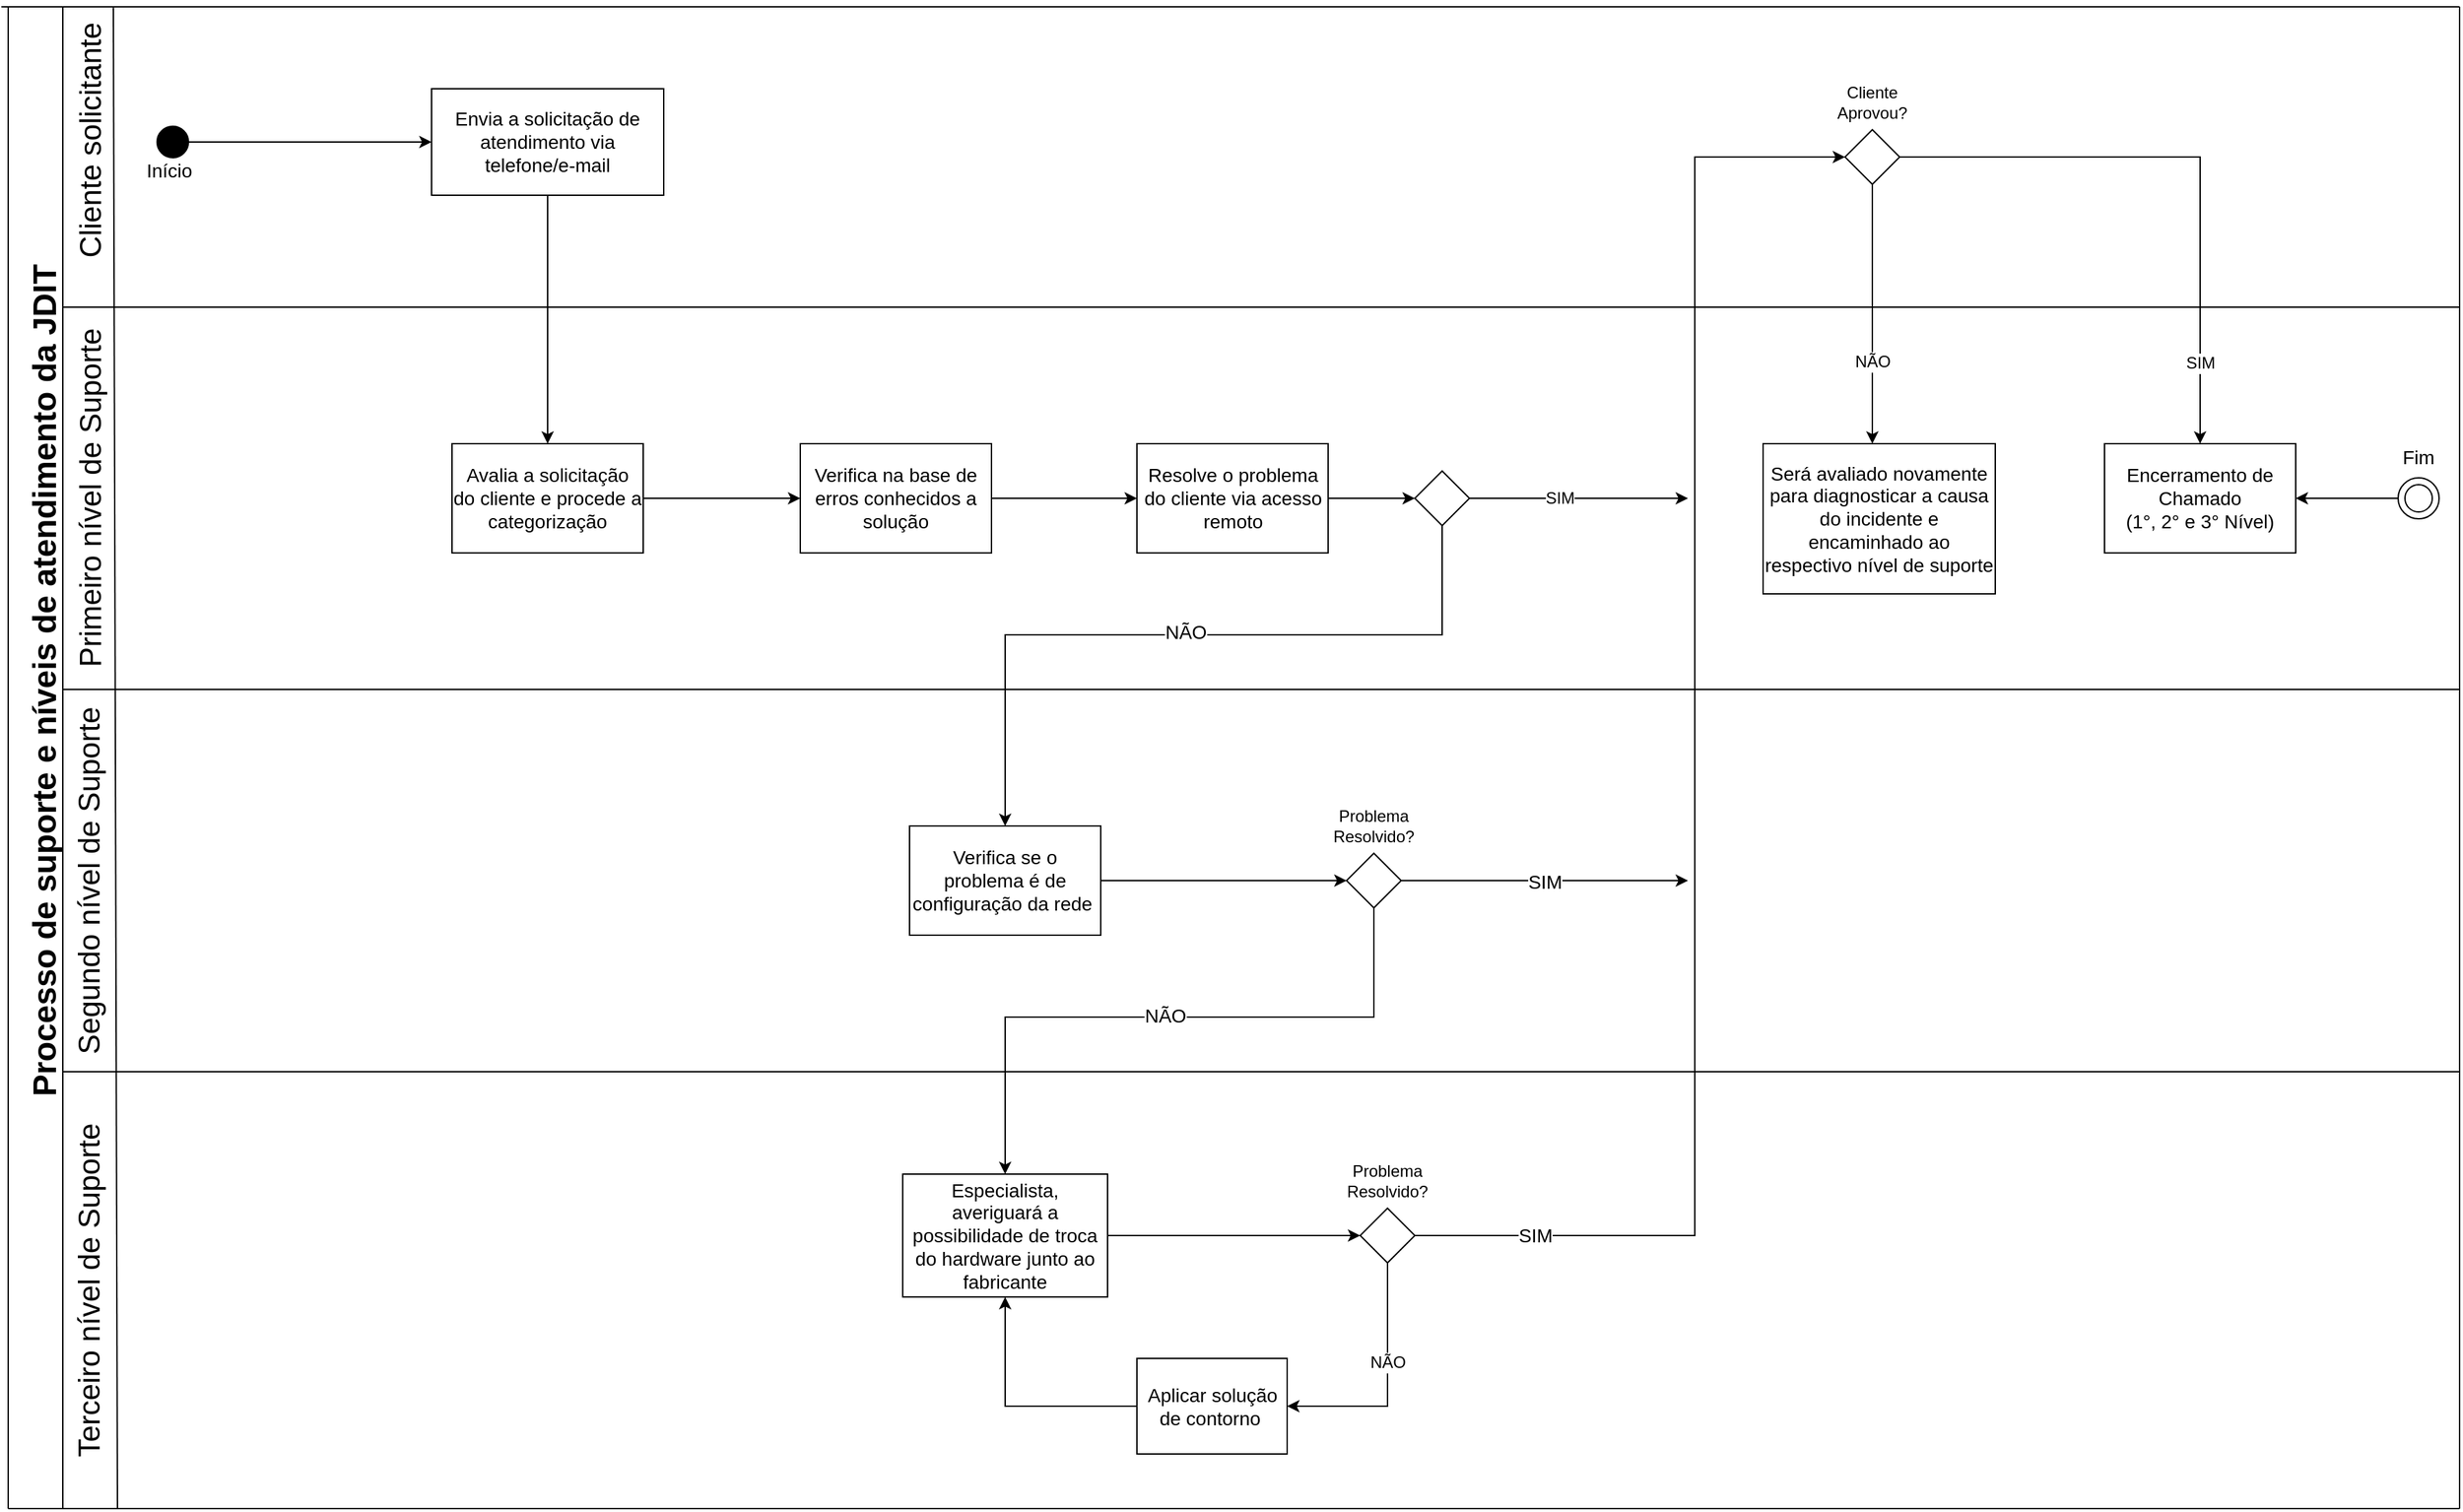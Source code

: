 <mxfile version="12.7.2" type="device"><diagram id="HnH_S0_KVCfcZ21rUoB5" name="Page-1"><mxGraphModel dx="2383" dy="1231" grid="1" gridSize="10" guides="1" tooltips="1" connect="1" arrows="1" fold="1" page="1" pageScale="1" pageWidth="827" pageHeight="1169" math="0" shadow="0"><root><mxCell id="0"/><mxCell id="1" parent="0"/><mxCell id="9CquhkrGvfelhGSPFKB9-70" value="" style="endArrow=none;html=1;entryX=0.972;entryY=1.067;entryDx=0;entryDy=0;entryPerimeter=0;" parent="1" target="9CquhkrGvfelhGSPFKB9-79" edge="1"><mxGeometry width="50" height="50" relative="1" as="geometry"><mxPoint x="425" y="1120" as="sourcePoint"/><mxPoint x="425" as="targetPoint"/></mxGeometry></mxCell><mxCell id="9CquhkrGvfelhGSPFKB9-71" value="" style="endArrow=none;html=1;" parent="1" edge="1"><mxGeometry width="50" height="50" relative="1" as="geometry"><mxPoint x="340" y="20" as="sourcePoint"/><mxPoint x="2140" y="20" as="targetPoint"/></mxGeometry></mxCell><mxCell id="9CquhkrGvfelhGSPFKB9-72" value="" style="endArrow=none;html=1;horizontal=1;verticalAlign=bottom;align=right;labelPosition=left;verticalLabelPosition=top;" parent="1" edge="1"><mxGeometry width="50" height="50" relative="1" as="geometry"><mxPoint x="385" y="20" as="sourcePoint"/><mxPoint x="385" y="1120" as="targetPoint"/></mxGeometry></mxCell><mxCell id="9CquhkrGvfelhGSPFKB9-73" value="" style="endArrow=none;html=1;" parent="1" edge="1"><mxGeometry width="50" height="50" relative="1" as="geometry"><mxPoint x="385" y="240" as="sourcePoint"/><mxPoint x="2140" y="240" as="targetPoint"/><Array as="points"><mxPoint x="405" y="240"/></Array></mxGeometry></mxCell><mxCell id="9CquhkrGvfelhGSPFKB9-74" value="" style="endArrow=none;html=1;" parent="1" edge="1"><mxGeometry width="50" height="50" relative="1" as="geometry"><mxPoint x="385" y="520" as="sourcePoint"/><mxPoint x="2140" y="520" as="targetPoint"/></mxGeometry></mxCell><mxCell id="9CquhkrGvfelhGSPFKB9-75" value="" style="endArrow=none;html=1;" parent="1" edge="1"><mxGeometry width="50" height="50" relative="1" as="geometry"><mxPoint x="385" y="800" as="sourcePoint"/><mxPoint x="2140" y="800" as="targetPoint"/><Array as="points"><mxPoint x="405" y="800"/></Array></mxGeometry></mxCell><mxCell id="9CquhkrGvfelhGSPFKB9-76" value="" style="endArrow=none;html=1;" parent="1" edge="1"><mxGeometry width="50" height="50" relative="1" as="geometry"><mxPoint x="425" y="1120" as="sourcePoint"/><mxPoint x="2140" y="1120" as="targetPoint"/></mxGeometry></mxCell><mxCell id="9CquhkrGvfelhGSPFKB9-77" value="" style="endArrow=none;html=1;" parent="1" edge="1"><mxGeometry width="50" height="50" relative="1" as="geometry"><mxPoint x="2140" y="1120" as="sourcePoint"/><mxPoint x="2140" y="20" as="targetPoint"/></mxGeometry></mxCell><mxCell id="9CquhkrGvfelhGSPFKB9-78" value="Processo de suporte e níveis de atendimento da JDIT&lt;br&gt;" style="text;html=1;resizable=0;points=[];autosize=1;align=left;verticalAlign=top;spacingTop=-4;rotation=-90;strokeWidth=15;fontSize=24;fontStyle=1" parent="1" vertex="1"><mxGeometry x="60" y="495" width="620" height="30" as="geometry"/></mxCell><mxCell id="9CquhkrGvfelhGSPFKB9-79" value="&lt;div style=&quot;text-align: justify; font-size: 22px;&quot;&gt;&lt;span style=&quot;line-height: 80%; font-size: 22px;&quot;&gt;Cliente solicitante&amp;nbsp;&lt;/span&gt;&lt;/div&gt;" style="text;html=1;resizable=0;points=[];autosize=1;align=center;verticalAlign=top;spacingTop=-4;fontSize=22;rotation=-90;" parent="1" vertex="1"><mxGeometry x="305" y="100" width="200" height="30" as="geometry"/></mxCell><mxCell id="9CquhkrGvfelhGSPFKB9-80" value="Primeiro nível de Suporte" style="text;html=1;resizable=0;points=[];autosize=1;align=center;verticalAlign=top;spacingTop=-4;fontSize=22;rotation=-90;" parent="1" vertex="1"><mxGeometry x="265" y="365" width="280" height="30" as="geometry"/></mxCell><mxCell id="9CquhkrGvfelhGSPFKB9-81" value="Segundo nível de Suporte" style="text;html=1;strokeColor=none;fillColor=none;align=center;verticalAlign=middle;whiteSpace=wrap;rounded=0;fontSize=22;rotation=-90;" parent="1" vertex="1"><mxGeometry x="275" y="650" width="260" height="20" as="geometry"/></mxCell><mxCell id="9CquhkrGvfelhGSPFKB9-82" style="edgeStyle=orthogonalEdgeStyle;rounded=0;orthogonalLoop=1;jettySize=auto;html=1;entryX=0;entryY=0.5;entryDx=0;entryDy=0;fontFamily=Helvetica;fontSize=14;" parent="1" source="9CquhkrGvfelhGSPFKB9-83" target="9CquhkrGvfelhGSPFKB9-86" edge="1"><mxGeometry relative="1" as="geometry"/></mxCell><mxCell id="9CquhkrGvfelhGSPFKB9-83" value="" style="ellipse;html=1;aspect=fixed;strokeWidth=9;fontSize=14;align=center;labelBackgroundColor=none;fontColor=#000000;strokeColor=#000000;fillColor=#000000;fontFamily=Helvetica;" parent="1" vertex="1"><mxGeometry x="458" y="111.5" width="15" height="15" as="geometry"/></mxCell><mxCell id="9CquhkrGvfelhGSPFKB9-85" style="edgeStyle=orthogonalEdgeStyle;rounded=0;orthogonalLoop=1;jettySize=auto;html=1;fontSize=14;fontColor=#000000;align=center;entryX=0.5;entryY=0;entryDx=0;entryDy=0;fontFamily=Helvetica;" parent="1" source="9CquhkrGvfelhGSPFKB9-86" target="9CquhkrGvfelhGSPFKB9-88" edge="1"><mxGeometry relative="1" as="geometry"><mxPoint x="585" y="330" as="targetPoint"/></mxGeometry></mxCell><mxCell id="9CquhkrGvfelhGSPFKB9-86" value="&lt;div style=&quot;font-size: 14px&quot;&gt;&lt;span style=&quot;font-size: 14px&quot;&gt;Envia a solicitação de atendimento via telefone/e-mail&lt;/span&gt;&lt;/div&gt;" style="rounded=0;whiteSpace=wrap;html=1;labelBackgroundColor=none;strokeWidth=1;fontSize=14;align=center;fontFamily=Helvetica;" parent="1" vertex="1"><mxGeometry x="655" y="80" width="170" height="78" as="geometry"/></mxCell><mxCell id="9CquhkrGvfelhGSPFKB9-87" style="edgeStyle=orthogonalEdgeStyle;rounded=0;orthogonalLoop=1;jettySize=auto;html=1;fontSize=14;fontColor=#000000;align=center;entryX=0;entryY=0.5;entryDx=0;entryDy=0;fontFamily=Helvetica;" parent="1" source="9CquhkrGvfelhGSPFKB9-88" target="9CquhkrGvfelhGSPFKB9-103" edge="1"><mxGeometry relative="1" as="geometry"><mxPoint x="685" y="370" as="targetPoint"/></mxGeometry></mxCell><mxCell id="9CquhkrGvfelhGSPFKB9-88" value="&lt;div style=&quot;font-size: 14px;&quot;&gt;&lt;font style=&quot;font-size: 14px;&quot;&gt;Avalia a solicitação do cliente e procede a categorização&lt;/font&gt;&lt;/div&gt;" style="rounded=0;whiteSpace=wrap;html=1;labelBackgroundColor=none;strokeWidth=1;fontSize=14;align=center;fontFamily=Helvetica;" parent="1" vertex="1"><mxGeometry x="670" y="340" width="140" height="80" as="geometry"/></mxCell><mxCell id="9CquhkrGvfelhGSPFKB9-89" style="edgeStyle=orthogonalEdgeStyle;rounded=0;orthogonalLoop=1;jettySize=auto;html=1;entryX=0;entryY=0.5;entryDx=0;entryDy=0;fontFamily=Helvetica;fontSize=14;" parent="1" source="9CquhkrGvfelhGSPFKB9-90" target="9CquhkrGvfelhGSPFKB9-114" edge="1"><mxGeometry relative="1" as="geometry"/></mxCell><mxCell id="9CquhkrGvfelhGSPFKB9-90" value="&lt;span style=&quot;font-size: 14px&quot;&gt;Resolve o problema do cliente via acesso remoto&lt;br style=&quot;font-size: 14px&quot;&gt;&lt;/span&gt;" style="rounded=0;whiteSpace=wrap;html=1;labelBackgroundColor=none;strokeWidth=1;fontSize=14;align=center;fontFamily=Helvetica;" parent="1" vertex="1"><mxGeometry x="1171.5" y="340" width="140" height="80" as="geometry"/></mxCell><mxCell id="9CquhkrGvfelhGSPFKB9-91" value="" style="ellipse;whiteSpace=wrap;html=1;aspect=fixed;fontFamily=Helvetica;fontSize=14;" parent="1" vertex="1"><mxGeometry x="2100" y="370" width="20" height="20" as="geometry"/></mxCell><mxCell id="9CquhkrGvfelhGSPFKB9-140" style="edgeStyle=orthogonalEdgeStyle;rounded=0;orthogonalLoop=1;jettySize=auto;html=1;entryX=1;entryY=0.5;entryDx=0;entryDy=0;" parent="1" source="9CquhkrGvfelhGSPFKB9-92" target="9CquhkrGvfelhGSPFKB9-128" edge="1"><mxGeometry relative="1" as="geometry"/></mxCell><mxCell id="9CquhkrGvfelhGSPFKB9-92" value="" style="ellipse;whiteSpace=wrap;html=1;aspect=fixed;fillColor=none;fontFamily=Helvetica;fontSize=14;" parent="1" vertex="1"><mxGeometry x="2095" y="365" width="30" height="30" as="geometry"/></mxCell><mxCell id="9CquhkrGvfelhGSPFKB9-93" style="edgeStyle=orthogonalEdgeStyle;rounded=0;orthogonalLoop=1;jettySize=auto;html=1;entryX=0;entryY=0.5;entryDx=0;entryDy=0;" parent="1" source="9CquhkrGvfelhGSPFKB9-94" target="9CquhkrGvfelhGSPFKB9-117" edge="1"><mxGeometry relative="1" as="geometry"/></mxCell><mxCell id="9CquhkrGvfelhGSPFKB9-94" value="&lt;font style=&quot;font-size: 14px&quot;&gt;Verifica se o problema é de configuração da rede&amp;nbsp;&lt;/font&gt;" style="rounded=0;whiteSpace=wrap;html=1;labelBackgroundColor=none;strokeWidth=1;fontSize=14;align=center;fontFamily=Helvetica;" parent="1" vertex="1"><mxGeometry x="1005" y="620" width="140" height="80" as="geometry"/></mxCell><mxCell id="9CquhkrGvfelhGSPFKB9-95" value="SIM" style="edgeStyle=orthogonalEdgeStyle;rounded=0;orthogonalLoop=1;jettySize=auto;html=1;fontFamily=Helvetica;fontSize=14;" parent="1" source="9CquhkrGvfelhGSPFKB9-117" edge="1"><mxGeometry relative="1" as="geometry"><mxPoint x="1575" y="660" as="targetPoint"/></mxGeometry></mxCell><mxCell id="9CquhkrGvfelhGSPFKB9-99" value="SIM" style="edgeStyle=orthogonalEdgeStyle;rounded=0;orthogonalLoop=1;jettySize=auto;html=1;fontFamily=Helvetica;fontSize=14;entryX=0;entryY=0.5;entryDx=0;entryDy=0;" parent="1" source="9CquhkrGvfelhGSPFKB9-119" target="9CquhkrGvfelhGSPFKB9-130" edge="1"><mxGeometry x="-0.841" relative="1" as="geometry"><mxPoint as="offset"/><mxPoint x="1580" y="150" as="targetPoint"/><Array as="points"><mxPoint x="1580" y="920"/><mxPoint x="1580" y="130"/></Array></mxGeometry></mxCell><mxCell id="9CquhkrGvfelhGSPFKB9-100" value="Terceiro nível de Suporte" style="text;html=1;strokeColor=none;fillColor=none;align=center;verticalAlign=middle;whiteSpace=wrap;rounded=0;fontSize=22;rotation=-90;" parent="1" vertex="1"><mxGeometry x="275" y="950" width="260" height="20" as="geometry"/></mxCell><mxCell id="9CquhkrGvfelhGSPFKB9-102" style="edgeStyle=orthogonalEdgeStyle;rounded=0;orthogonalLoop=1;jettySize=auto;html=1;entryX=0;entryY=0.5;entryDx=0;entryDy=0;fontFamily=Helvetica;fontSize=14;" parent="1" source="9CquhkrGvfelhGSPFKB9-103" target="9CquhkrGvfelhGSPFKB9-90" edge="1"><mxGeometry relative="1" as="geometry"/></mxCell><mxCell id="9CquhkrGvfelhGSPFKB9-103" value="&lt;span style=&quot;font-size: 14px;&quot;&gt;Verifica na base de erros conhecidos a solução&lt;/span&gt;" style="rounded=0;whiteSpace=wrap;html=1;labelBackgroundColor=none;strokeWidth=1;fontSize=14;align=center;fontFamily=Helvetica;" parent="1" vertex="1"><mxGeometry x="925" y="340" width="140" height="80" as="geometry"/></mxCell><mxCell id="9CquhkrGvfelhGSPFKB9-104" style="edgeStyle=orthogonalEdgeStyle;rounded=0;orthogonalLoop=1;jettySize=auto;html=1;entryX=0;entryY=0.5;entryDx=0;entryDy=0;" parent="1" source="9CquhkrGvfelhGSPFKB9-105" target="9CquhkrGvfelhGSPFKB9-119" edge="1"><mxGeometry relative="1" as="geometry"/></mxCell><mxCell id="9CquhkrGvfelhGSPFKB9-105" value="Especialista, averiguará a possibilidade de troca do hardware junto ao fabricante" style="rounded=0;whiteSpace=wrap;html=1;labelBackgroundColor=none;strokeWidth=1;fontSize=14;align=center;fontFamily=Helvetica;" parent="1" vertex="1"><mxGeometry x="1000" y="875" width="150" height="90" as="geometry"/></mxCell><mxCell id="9CquhkrGvfelhGSPFKB9-106" value="Início&amp;nbsp;" style="text;html=1;strokeColor=none;fillColor=none;align=center;verticalAlign=middle;whiteSpace=wrap;rounded=0;opacity=0;fontFamily=Helvetica;fontSize=14;" parent="1" vertex="1"><mxGeometry x="445" y="130" width="40" height="20" as="geometry"/></mxCell><mxCell id="9CquhkrGvfelhGSPFKB9-107" value="Fim" style="text;html=1;strokeColor=none;fillColor=none;align=center;verticalAlign=middle;whiteSpace=wrap;rounded=0;opacity=0;fontFamily=Helvetica;fontSize=14;" parent="1" vertex="1"><mxGeometry x="2090" y="340" width="40" height="20" as="geometry"/></mxCell><mxCell id="9CquhkrGvfelhGSPFKB9-110" style="edgeStyle=orthogonalEdgeStyle;rounded=0;orthogonalLoop=1;jettySize=auto;html=1;entryX=0.5;entryY=0;entryDx=0;entryDy=0;fontFamily=Helvetica;fontSize=14;" parent="1" source="9CquhkrGvfelhGSPFKB9-114" target="9CquhkrGvfelhGSPFKB9-94" edge="1"><mxGeometry relative="1" as="geometry"><Array as="points"><mxPoint x="1395" y="480"/><mxPoint x="1075" y="480"/></Array></mxGeometry></mxCell><mxCell id="9CquhkrGvfelhGSPFKB9-111" value="NÃO" style="text;html=1;resizable=0;points=[];align=center;verticalAlign=middle;labelBackgroundColor=#ffffff;fontSize=14;fontFamily=Helvetica;" parent="9CquhkrGvfelhGSPFKB9-110" vertex="1" connectable="0"><mxGeometry x="-0.006" y="-2" relative="1" as="geometry"><mxPoint as="offset"/></mxGeometry></mxCell><mxCell id="9CquhkrGvfelhGSPFKB9-112" style="edgeStyle=orthogonalEdgeStyle;rounded=0;orthogonalLoop=1;jettySize=auto;html=1;" parent="1" source="9CquhkrGvfelhGSPFKB9-114" edge="1"><mxGeometry relative="1" as="geometry"><mxPoint x="1575" y="380" as="targetPoint"/></mxGeometry></mxCell><mxCell id="9CquhkrGvfelhGSPFKB9-113" value="SIM" style="text;html=1;resizable=0;points=[];align=center;verticalAlign=middle;labelBackgroundColor=#ffffff;" parent="9CquhkrGvfelhGSPFKB9-112" vertex="1" connectable="0"><mxGeometry x="-0.183" relative="1" as="geometry"><mxPoint as="offset"/></mxGeometry></mxCell><mxCell id="9CquhkrGvfelhGSPFKB9-114" value="" style="rhombus;whiteSpace=wrap;html=1;fontFamily=Helvetica;fontSize=14;" parent="1" vertex="1"><mxGeometry x="1375" y="360" width="40" height="40" as="geometry"/></mxCell><mxCell id="9CquhkrGvfelhGSPFKB9-115" style="edgeStyle=orthogonalEdgeStyle;rounded=0;orthogonalLoop=1;jettySize=auto;html=1;entryX=0.5;entryY=0;entryDx=0;entryDy=0;fontFamily=Helvetica;fontSize=14;" parent="1" source="9CquhkrGvfelhGSPFKB9-117" target="9CquhkrGvfelhGSPFKB9-105" edge="1"><mxGeometry relative="1" as="geometry"><Array as="points"><mxPoint x="1345" y="760"/><mxPoint x="1075" y="760"/></Array></mxGeometry></mxCell><mxCell id="9CquhkrGvfelhGSPFKB9-116" value="NÃO" style="text;html=1;resizable=0;points=[];align=center;verticalAlign=middle;labelBackgroundColor=#ffffff;fontSize=14;fontFamily=Helvetica;" parent="9CquhkrGvfelhGSPFKB9-115" vertex="1" connectable="0"><mxGeometry x="0.005" y="-1" relative="1" as="geometry"><mxPoint as="offset"/></mxGeometry></mxCell><mxCell id="9CquhkrGvfelhGSPFKB9-117" value="" style="rhombus;whiteSpace=wrap;html=1;fontFamily=Helvetica;fontSize=14;" parent="1" vertex="1"><mxGeometry x="1325" y="640" width="40" height="40" as="geometry"/></mxCell><mxCell id="9CquhkrGvfelhGSPFKB9-118" style="edgeStyle=orthogonalEdgeStyle;rounded=0;orthogonalLoop=1;jettySize=auto;html=1;entryX=1;entryY=0.5;entryDx=0;entryDy=0;" parent="1" source="9CquhkrGvfelhGSPFKB9-119" target="9CquhkrGvfelhGSPFKB9-126" edge="1"><mxGeometry relative="1" as="geometry"><Array as="points"><mxPoint x="1355" y="1045"/></Array></mxGeometry></mxCell><mxCell id="9CquhkrGvfelhGSPFKB9-135" value="NÃO" style="text;html=1;resizable=0;points=[];align=center;verticalAlign=middle;labelBackgroundColor=#ffffff;" parent="9CquhkrGvfelhGSPFKB9-118" vertex="1" connectable="0"><mxGeometry x="-0.187" relative="1" as="geometry"><mxPoint as="offset"/></mxGeometry></mxCell><mxCell id="9CquhkrGvfelhGSPFKB9-119" value="" style="rhombus;whiteSpace=wrap;html=1;fontFamily=Helvetica;fontSize=14;" parent="1" vertex="1"><mxGeometry x="1335" y="900" width="40" height="40" as="geometry"/></mxCell><mxCell id="9CquhkrGvfelhGSPFKB9-120" value="" style="endArrow=none;html=1;" parent="1" edge="1"><mxGeometry width="50" height="50" relative="1" as="geometry"><mxPoint x="345" y="1120" as="sourcePoint"/><mxPoint x="345" y="20" as="targetPoint"/></mxGeometry></mxCell><mxCell id="9CquhkrGvfelhGSPFKB9-121" value="" style="endArrow=none;html=1;" parent="1" edge="1"><mxGeometry width="50" height="50" relative="1" as="geometry"><mxPoint x="345" y="1120" as="sourcePoint"/><mxPoint x="425" y="1120" as="targetPoint"/></mxGeometry></mxCell><mxCell id="9CquhkrGvfelhGSPFKB9-122" value="Problema Resolvido?" style="text;html=1;strokeColor=none;fillColor=none;align=center;verticalAlign=middle;whiteSpace=wrap;rounded=0;" parent="1" vertex="1"><mxGeometry x="1325" y="610" width="40" height="20" as="geometry"/></mxCell><mxCell id="9CquhkrGvfelhGSPFKB9-123" value="Problema Resolvido?" style="text;html=1;strokeColor=none;fillColor=none;align=center;verticalAlign=middle;whiteSpace=wrap;rounded=0;" parent="1" vertex="1"><mxGeometry x="1335" y="870" width="40" height="20" as="geometry"/></mxCell><mxCell id="9CquhkrGvfelhGSPFKB9-124" value="Cliente Aprovou?" style="text;html=1;strokeColor=none;fillColor=none;align=center;verticalAlign=middle;whiteSpace=wrap;rounded=0;" parent="1" vertex="1"><mxGeometry x="1690" y="80" width="40" height="20" as="geometry"/></mxCell><mxCell id="9CquhkrGvfelhGSPFKB9-125" style="edgeStyle=orthogonalEdgeStyle;rounded=0;orthogonalLoop=1;jettySize=auto;html=1;entryX=0.5;entryY=1;entryDx=0;entryDy=0;" parent="1" source="9CquhkrGvfelhGSPFKB9-126" target="9CquhkrGvfelhGSPFKB9-105" edge="1"><mxGeometry relative="1" as="geometry"/></mxCell><mxCell id="9CquhkrGvfelhGSPFKB9-126" value="Aplicar solução de contorno&amp;nbsp;" style="rounded=0;whiteSpace=wrap;html=1;labelBackgroundColor=none;strokeWidth=1;fontSize=14;align=center;fontFamily=Helvetica;" parent="1" vertex="1"><mxGeometry x="1171.5" y="1010" width="110" height="70" as="geometry"/></mxCell><mxCell id="9CquhkrGvfelhGSPFKB9-128" value="&lt;div style=&quot;font-size: 14px;&quot;&gt;&lt;font style=&quot;font-size: 14px;&quot;&gt;Encerramento de Chamado&lt;/font&gt;&lt;/div&gt;&lt;div style=&quot;font-size: 14px;&quot;&gt;&lt;font style=&quot;font-size: 14px;&quot;&gt;(1°, 2° e 3° Nível)&lt;/font&gt;&lt;/div&gt;" style="rounded=0;whiteSpace=wrap;html=1;labelBackgroundColor=none;strokeWidth=1;fontSize=14;align=center;fontFamily=Helvetica;" parent="1" vertex="1"><mxGeometry x="1880" y="340" width="140" height="80" as="geometry"/></mxCell><mxCell id="9CquhkrGvfelhGSPFKB9-147" value="" style="edgeStyle=orthogonalEdgeStyle;rounded=0;orthogonalLoop=1;jettySize=auto;html=1;" parent="1" source="9CquhkrGvfelhGSPFKB9-130" edge="1"><mxGeometry relative="1" as="geometry"><mxPoint x="1710" y="340" as="targetPoint"/><Array as="points"><mxPoint x="1710" y="230"/></Array></mxGeometry></mxCell><mxCell id="9CquhkrGvfelhGSPFKB9-149" value="NÃO" style="text;html=1;resizable=0;points=[];align=center;verticalAlign=middle;labelBackgroundColor=#ffffff;" parent="9CquhkrGvfelhGSPFKB9-147" vertex="1" connectable="0"><mxGeometry x="-0.158" y="2" relative="1" as="geometry"><mxPoint x="-2" y="50" as="offset"/></mxGeometry></mxCell><mxCell id="9CquhkrGvfelhGSPFKB9-150" style="edgeStyle=orthogonalEdgeStyle;rounded=0;orthogonalLoop=1;jettySize=auto;html=1;entryX=0.5;entryY=0;entryDx=0;entryDy=0;" parent="1" source="9CquhkrGvfelhGSPFKB9-130" target="9CquhkrGvfelhGSPFKB9-128" edge="1"><mxGeometry relative="1" as="geometry"/></mxCell><mxCell id="9CquhkrGvfelhGSPFKB9-151" value="SIM" style="text;html=1;resizable=0;points=[];align=center;verticalAlign=middle;labelBackgroundColor=#ffffff;" parent="9CquhkrGvfelhGSPFKB9-150" vertex="1" connectable="0"><mxGeometry x="0.448" y="-1" relative="1" as="geometry"><mxPoint x="1" y="59" as="offset"/></mxGeometry></mxCell><mxCell id="9CquhkrGvfelhGSPFKB9-130" value="" style="rhombus;whiteSpace=wrap;html=1;fontFamily=Helvetica;fontSize=14;" parent="1" vertex="1"><mxGeometry x="1690" y="110" width="40" height="40" as="geometry"/></mxCell><mxCell id="9CquhkrGvfelhGSPFKB9-148" value="&lt;div style=&quot;font-size: 14px&quot;&gt;Será avaliado novamente para diagnosticar a causa do incidente e encaminhado ao respectivo nível de suporte&lt;/div&gt;" style="rounded=0;whiteSpace=wrap;html=1;labelBackgroundColor=none;strokeWidth=1;fontSize=14;align=center;fontFamily=Helvetica;" parent="1" vertex="1"><mxGeometry x="1630" y="340" width="170" height="110" as="geometry"/></mxCell></root></mxGraphModel></diagram></mxfile>